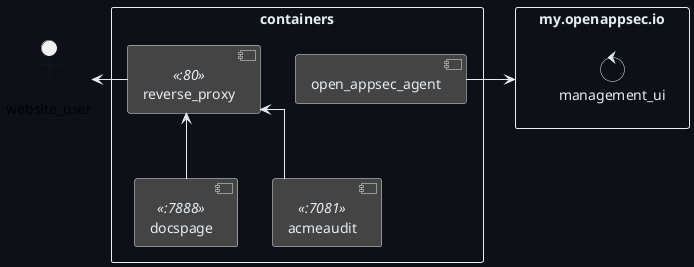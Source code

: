 @startuml openappsec

skinparam linetype ortho
skinparam monochrome false
skinparam componentStyle uml2
skinparam backgroundColor #0D1117
skinparam ArrowColor #e6edf3
skinparam NoteBorderColor #e6edf3
skinparam NoteFontColor #e6edf3
skinparam NoteBackgroundColor transparent
skinparam ComponentBackgroundColor #444
skinparam ComponentBorderColor #e6edf3
skinparam ComponentFontColor #e6edf3
skinparam DatabaseBorderColor #e6edf3
skinparam DatabaseBackgroundColor #444
skinparam DatabaseFontColor #e6edf3
skinparam FileBorderColor #e6edf3
skinparam FileFontColor #e6edf3
skinparam ControlBorderColor #e6edf3
skinparam ControlFontColor #e6edf3
skinparam RectangleBackgroundColor transparent
skinparam RectangleBorderColor #e6edf3
skinparam RectangleFontColor #e6edf3
skinparam ControlBackgroundColor transparent
skinparam ControlBorderColor #e6edf3
skinparam ControlFontColor #e6edf3
skinparam HexagonBackgroundColor transparent
skinparam HexagonBorderColor #e6edf3
skinparam HexagonFontColor #e6edf3
skinparam ArtifactBackgroundColor #444
skinparam ArtifactBorderColor #e6edf3
skinparam ArtifactFontColor #e6edf3
skinparam CollectionsBackgroundColor #444
skinparam CollectionsBorderColor #e6edf3
skinparam CollectionsFontColor #e6edf3
skinparam QueueBackgroundColor #444
skinparam QueueBorderColor #e6edf3
skinparam QueueFontColor #e6edf3
skinparam defaultTextAlignment center
skinparam activity {
  FontName Ubuntu
}

rectangle containers {
  component reverse_proxy <<:80>>
  component docspage <<:7888>>
'  component juiceshop <<:7080>>
  component acmeaudit <<:7081>>

  component open_appsec_agent

  reverse_proxy -[hidden]right- open_appsec_agent
  docspage -up-> reverse_proxy
'  juiceshop -up-> reverse_proxy
  acmeaudit -up-> reverse_proxy
}

rectangle my_openappsec_io as "my.openappsec.io" {
  control management_ui
}

actor website_user
reverse_proxy -left-> website_user

open_appsec_agent -right-> my_openappsec_io

@enduml
